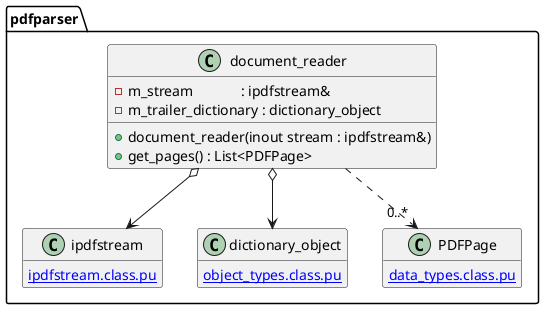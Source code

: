 @startuml document_reader
hide empty members
namespace pdfparser {
class document_reader {
	-m_stream             : ipdfstream&
	-m_trailer_dictionary : dictionary_object

	+document_reader(inout stream : ipdfstream&)
	+get_pages() : List<PDFPage>
}
document_reader o--> ipdfstream
document_reader o--> dictionary_object
document_reader ..> "0..*" PDFPage

class ipdfstream {
	[[ipdfstream.class.pu]]
}
class dictionary_object {
	[[object_types.class.pu]]
}
class PDFPage {
	[[data_types.class.pu]]
}
@enduml
